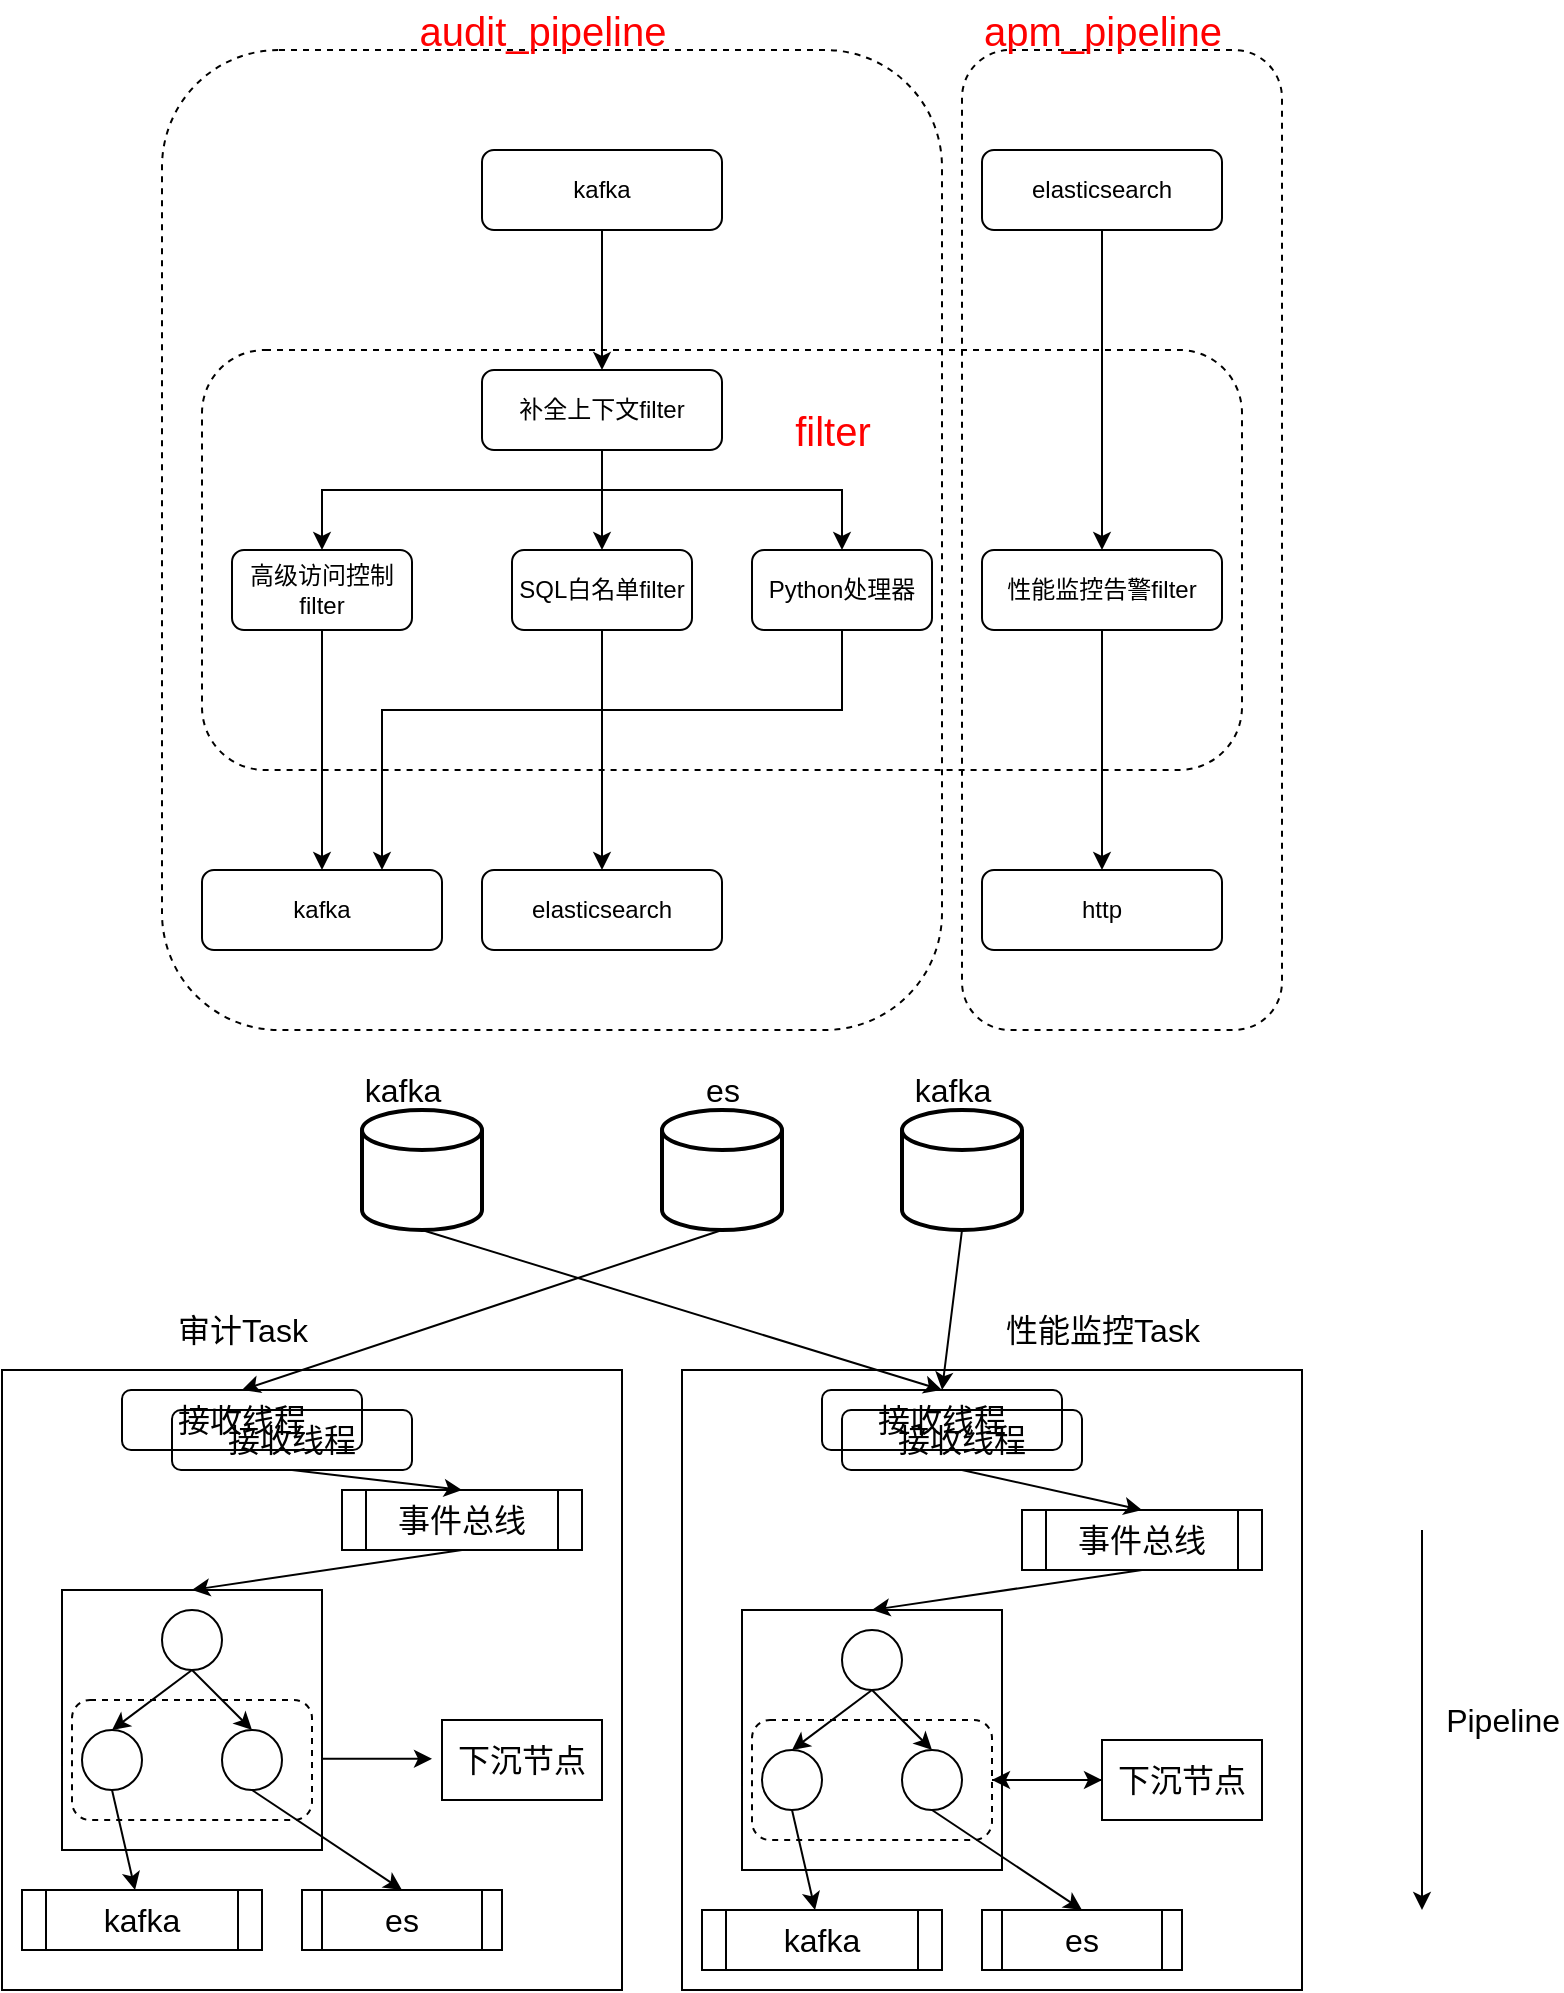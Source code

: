 <mxfile version="16.1.0" type="github">
  <diagram name="Page-1" id="13e1069c-82ec-6db2-03f1-153e76fe0fe0">
    <mxGraphModel dx="1455" dy="945" grid="1" gridSize="10" guides="1" tooltips="1" connect="1" arrows="1" fold="1" page="1" pageScale="1" pageWidth="1100" pageHeight="850" background="none" math="0" shadow="0">
      <root>
        <mxCell id="0" />
        <mxCell id="1" parent="0" />
        <mxCell id="m2gUTErhkoDlFEicvjo1-1" value="kafka" style="rounded=1;whiteSpace=wrap;html=1;" vertex="1" parent="1">
          <mxGeometry x="370" y="160" width="120" height="40" as="geometry" />
        </mxCell>
        <mxCell id="m2gUTErhkoDlFEicvjo1-2" value="补全上下文filter" style="rounded=1;whiteSpace=wrap;html=1;" vertex="1" parent="1">
          <mxGeometry x="370" y="270" width="120" height="40" as="geometry" />
        </mxCell>
        <mxCell id="m2gUTErhkoDlFEicvjo1-3" value="性能监控告警filter" style="rounded=1;whiteSpace=wrap;html=1;" vertex="1" parent="1">
          <mxGeometry x="620" y="360" width="120" height="40" as="geometry" />
        </mxCell>
        <mxCell id="m2gUTErhkoDlFEicvjo1-4" value="SQL白名单filter" style="rounded=1;whiteSpace=wrap;html=1;" vertex="1" parent="1">
          <mxGeometry x="385" y="360" width="90" height="40" as="geometry" />
        </mxCell>
        <mxCell id="m2gUTErhkoDlFEicvjo1-5" value="高级访问控制filter" style="rounded=1;whiteSpace=wrap;html=1;" vertex="1" parent="1">
          <mxGeometry x="245" y="360" width="90" height="40" as="geometry" />
        </mxCell>
        <mxCell id="m2gUTErhkoDlFEicvjo1-6" value="http" style="rounded=1;whiteSpace=wrap;html=1;" vertex="1" parent="1">
          <mxGeometry x="620" y="520" width="120" height="40" as="geometry" />
        </mxCell>
        <mxCell id="m2gUTErhkoDlFEicvjo1-8" value="kafka" style="rounded=1;whiteSpace=wrap;html=1;" vertex="1" parent="1">
          <mxGeometry x="230" y="520" width="120" height="40" as="geometry" />
        </mxCell>
        <mxCell id="m2gUTErhkoDlFEicvjo1-9" value="elasticsearch" style="rounded=1;whiteSpace=wrap;html=1;" vertex="1" parent="1">
          <mxGeometry x="370" y="520" width="120" height="40" as="geometry" />
        </mxCell>
        <mxCell id="m2gUTErhkoDlFEicvjo1-10" value="Python处理器" style="rounded=1;whiteSpace=wrap;html=1;" vertex="1" parent="1">
          <mxGeometry x="505" y="360" width="90" height="40" as="geometry" />
        </mxCell>
        <mxCell id="m2gUTErhkoDlFEicvjo1-12" value="" style="edgeStyle=elbowEdgeStyle;elbow=vertical;endArrow=classic;html=1;rounded=0;exitX=0.5;exitY=1;exitDx=0;exitDy=0;entryX=0.5;entryY=0;entryDx=0;entryDy=0;" edge="1" parent="1" source="m2gUTErhkoDlFEicvjo1-1" target="m2gUTErhkoDlFEicvjo1-2">
          <mxGeometry width="50" height="50" relative="1" as="geometry">
            <mxPoint x="510" y="420" as="sourcePoint" />
            <mxPoint x="560" y="370" as="targetPoint" />
          </mxGeometry>
        </mxCell>
        <mxCell id="m2gUTErhkoDlFEicvjo1-14" value="" style="edgeStyle=elbowEdgeStyle;elbow=vertical;endArrow=classic;html=1;rounded=0;exitX=0.5;exitY=1;exitDx=0;exitDy=0;entryX=0.5;entryY=0;entryDx=0;entryDy=0;" edge="1" parent="1" source="m2gUTErhkoDlFEicvjo1-2" target="m2gUTErhkoDlFEicvjo1-10">
          <mxGeometry width="50" height="50" relative="1" as="geometry">
            <mxPoint x="510" y="420" as="sourcePoint" />
            <mxPoint x="560" y="370" as="targetPoint" />
            <Array as="points">
              <mxPoint x="470" y="330" />
            </Array>
          </mxGeometry>
        </mxCell>
        <mxCell id="m2gUTErhkoDlFEicvjo1-17" value="" style="edgeStyle=elbowEdgeStyle;elbow=vertical;endArrow=classic;html=1;rounded=0;exitX=0.5;exitY=1;exitDx=0;exitDy=0;entryX=0.5;entryY=0;entryDx=0;entryDy=0;" edge="1" parent="1" source="m2gUTErhkoDlFEicvjo1-2" target="m2gUTErhkoDlFEicvjo1-4">
          <mxGeometry width="50" height="50" relative="1" as="geometry">
            <mxPoint x="510" y="420" as="sourcePoint" />
            <mxPoint x="560" y="370" as="targetPoint" />
          </mxGeometry>
        </mxCell>
        <mxCell id="m2gUTErhkoDlFEicvjo1-21" value="" style="edgeStyle=segmentEdgeStyle;endArrow=classic;html=1;rounded=0;entryX=0.5;entryY=0;entryDx=0;entryDy=0;" edge="1" parent="1" target="m2gUTErhkoDlFEicvjo1-5">
          <mxGeometry width="50" height="50" relative="1" as="geometry">
            <mxPoint x="430" y="330" as="sourcePoint" />
            <mxPoint x="430" y="340" as="targetPoint" />
          </mxGeometry>
        </mxCell>
        <mxCell id="m2gUTErhkoDlFEicvjo1-22" value="" style="endArrow=classic;html=1;rounded=0;exitX=0.5;exitY=1;exitDx=0;exitDy=0;entryX=0.5;entryY=0;entryDx=0;entryDy=0;" edge="1" parent="1" source="m2gUTErhkoDlFEicvjo1-5" target="m2gUTErhkoDlFEicvjo1-8">
          <mxGeometry width="50" height="50" relative="1" as="geometry">
            <mxPoint x="510" y="420" as="sourcePoint" />
            <mxPoint x="560" y="370" as="targetPoint" />
          </mxGeometry>
        </mxCell>
        <mxCell id="m2gUTErhkoDlFEicvjo1-23" value="" style="endArrow=classic;html=1;rounded=0;exitX=0.5;exitY=1;exitDx=0;exitDy=0;entryX=0.5;entryY=0;entryDx=0;entryDy=0;" edge="1" parent="1" source="m2gUTErhkoDlFEicvjo1-4" target="m2gUTErhkoDlFEicvjo1-9">
          <mxGeometry width="50" height="50" relative="1" as="geometry">
            <mxPoint x="510" y="420" as="sourcePoint" />
            <mxPoint x="560" y="370" as="targetPoint" />
          </mxGeometry>
        </mxCell>
        <mxCell id="m2gUTErhkoDlFEicvjo1-26" value="" style="endArrow=classic;html=1;rounded=0;exitX=0.5;exitY=1;exitDx=0;exitDy=0;entryX=0.5;entryY=0;entryDx=0;entryDy=0;" edge="1" parent="1" source="m2gUTErhkoDlFEicvjo1-3" target="m2gUTErhkoDlFEicvjo1-6">
          <mxGeometry width="50" height="50" relative="1" as="geometry">
            <mxPoint x="510" y="420" as="sourcePoint" />
            <mxPoint x="560" y="370" as="targetPoint" />
          </mxGeometry>
        </mxCell>
        <mxCell id="m2gUTErhkoDlFEicvjo1-27" value="" style="endArrow=classic;html=1;rounded=0;exitX=0.5;exitY=1;exitDx=0;exitDy=0;entryX=0.75;entryY=0;entryDx=0;entryDy=0;" edge="1" parent="1" source="m2gUTErhkoDlFEicvjo1-10" target="m2gUTErhkoDlFEicvjo1-8">
          <mxGeometry width="50" height="50" relative="1" as="geometry">
            <mxPoint x="510" y="420" as="sourcePoint" />
            <mxPoint x="560" y="370" as="targetPoint" />
            <Array as="points">
              <mxPoint x="550" y="440" />
              <mxPoint x="320" y="440" />
            </Array>
          </mxGeometry>
        </mxCell>
        <mxCell id="m2gUTErhkoDlFEicvjo1-29" value="" style="rounded=1;whiteSpace=wrap;html=1;fillColor=none;dashed=1;" vertex="1" parent="1">
          <mxGeometry x="230" y="260" width="520" height="210" as="geometry" />
        </mxCell>
        <mxCell id="m2gUTErhkoDlFEicvjo1-30" value="elasticsearch" style="rounded=1;whiteSpace=wrap;html=1;" vertex="1" parent="1">
          <mxGeometry x="620" y="160" width="120" height="40" as="geometry" />
        </mxCell>
        <mxCell id="m2gUTErhkoDlFEicvjo1-31" value="" style="endArrow=classic;html=1;rounded=0;exitX=0.5;exitY=1;exitDx=0;exitDy=0;entryX=0.5;entryY=0;entryDx=0;entryDy=0;" edge="1" parent="1" source="m2gUTErhkoDlFEicvjo1-30" target="m2gUTErhkoDlFEicvjo1-3">
          <mxGeometry width="50" height="50" relative="1" as="geometry">
            <mxPoint x="510" y="420" as="sourcePoint" />
            <mxPoint x="560" y="370" as="targetPoint" />
          </mxGeometry>
        </mxCell>
        <mxCell id="m2gUTErhkoDlFEicvjo1-32" value="" style="rounded=1;whiteSpace=wrap;html=1;dashed=1;fillColor=none;" vertex="1" parent="1">
          <mxGeometry x="210" y="110" width="390" height="490" as="geometry" />
        </mxCell>
        <mxCell id="m2gUTErhkoDlFEicvjo1-35" value="" style="rounded=1;whiteSpace=wrap;html=1;dashed=1;fillColor=none;" vertex="1" parent="1">
          <mxGeometry x="610" y="110" width="160" height="490" as="geometry" />
        </mxCell>
        <mxCell id="m2gUTErhkoDlFEicvjo1-36" value="apm_pipeline" style="text;html=1;align=center;verticalAlign=middle;resizable=0;points=[];autosize=1;strokeColor=none;fillColor=none;fontSize=20;fontColor=#FF0000;" vertex="1" parent="1">
          <mxGeometry x="615" y="85" width="130" height="30" as="geometry" />
        </mxCell>
        <mxCell id="m2gUTErhkoDlFEicvjo1-37" value="audit_pipeline" style="text;html=1;align=center;verticalAlign=middle;resizable=0;points=[];autosize=1;strokeColor=none;fillColor=none;fontSize=20;fontColor=#FF0000;" vertex="1" parent="1">
          <mxGeometry x="330" y="85" width="140" height="30" as="geometry" />
        </mxCell>
        <mxCell id="m2gUTErhkoDlFEicvjo1-38" value="&lt;font style=&quot;font-size: 20px&quot;&gt;filter&lt;/font&gt;" style="text;html=1;align=center;verticalAlign=middle;resizable=0;points=[];autosize=1;strokeColor=none;fillColor=none;fontColor=#FF0000;" vertex="1" parent="1">
          <mxGeometry x="520" y="290" width="50" height="20" as="geometry" />
        </mxCell>
        <mxCell id="m2gUTErhkoDlFEicvjo1-45" value="" style="strokeWidth=2;html=1;shape=mxgraph.flowchart.database;whiteSpace=wrap;fontSize=20;fontColor=#000000;fillColor=none;" vertex="1" parent="1">
          <mxGeometry x="310" y="640" width="60" height="60" as="geometry" />
        </mxCell>
        <mxCell id="m2gUTErhkoDlFEicvjo1-46" value="" style="strokeWidth=2;html=1;shape=mxgraph.flowchart.database;whiteSpace=wrap;fontSize=20;fontColor=#000000;fillColor=none;" vertex="1" parent="1">
          <mxGeometry x="460" y="640" width="60" height="60" as="geometry" />
        </mxCell>
        <mxCell id="m2gUTErhkoDlFEicvjo1-47" value="" style="strokeWidth=2;html=1;shape=mxgraph.flowchart.database;whiteSpace=wrap;fontSize=20;fontColor=#000000;fillColor=none;" vertex="1" parent="1">
          <mxGeometry x="580" y="640" width="60" height="60" as="geometry" />
        </mxCell>
        <mxCell id="m2gUTErhkoDlFEicvjo1-48" value="" style="endArrow=classic;html=1;rounded=0;fontSize=20;fontColor=#000000;exitX=0.5;exitY=1;exitDx=0;exitDy=0;exitPerimeter=0;entryX=0.5;entryY=0;entryDx=0;entryDy=0;" edge="1" parent="1" source="m2gUTErhkoDlFEicvjo1-45" target="m2gUTErhkoDlFEicvjo1-95">
          <mxGeometry width="50" height="50" relative="1" as="geometry">
            <mxPoint x="500" y="500" as="sourcePoint" />
            <mxPoint x="600" y="770" as="targetPoint" />
          </mxGeometry>
        </mxCell>
        <mxCell id="m2gUTErhkoDlFEicvjo1-50" value="" style="endArrow=classic;html=1;rounded=0;fontSize=20;fontColor=#000000;exitX=0.5;exitY=1;exitDx=0;exitDy=0;exitPerimeter=0;entryX=0.5;entryY=0;entryDx=0;entryDy=0;" edge="1" parent="1" source="m2gUTErhkoDlFEicvjo1-46" target="m2gUTErhkoDlFEicvjo1-94">
          <mxGeometry width="50" height="50" relative="1" as="geometry">
            <mxPoint x="350" y="710" as="sourcePoint" />
            <mxPoint x="340" y="760" as="targetPoint" />
          </mxGeometry>
        </mxCell>
        <mxCell id="m2gUTErhkoDlFEicvjo1-51" value="" style="endArrow=classic;html=1;rounded=0;fontSize=20;fontColor=#000000;exitX=0.5;exitY=1;exitDx=0;exitDy=0;exitPerimeter=0;entryX=0.5;entryY=0;entryDx=0;entryDy=0;" edge="1" parent="1" source="m2gUTErhkoDlFEicvjo1-47" target="m2gUTErhkoDlFEicvjo1-95">
          <mxGeometry width="50" height="50" relative="1" as="geometry">
            <mxPoint x="500" y="570" as="sourcePoint" />
            <mxPoint x="600" y="770" as="targetPoint" />
            <Array as="points" />
          </mxGeometry>
        </mxCell>
        <mxCell id="m2gUTErhkoDlFEicvjo1-52" value="" style="whiteSpace=wrap;html=1;aspect=fixed;fontSize=20;fontColor=#000000;fillColor=none;" vertex="1" parent="1">
          <mxGeometry x="130" y="770" width="310" height="310" as="geometry" />
        </mxCell>
        <mxCell id="m2gUTErhkoDlFEicvjo1-54" value="接收线程" style="rounded=1;whiteSpace=wrap;html=1;fontSize=16;fontColor=#000000;fillColor=default;" vertex="1" parent="1">
          <mxGeometry x="215" y="790" width="120" height="30" as="geometry" />
        </mxCell>
        <mxCell id="m2gUTErhkoDlFEicvjo1-57" value="" style="whiteSpace=wrap;html=1;aspect=fixed;fontSize=16;fontColor=#000000;fillColor=default;" vertex="1" parent="1">
          <mxGeometry x="160" y="880" width="130" height="130" as="geometry" />
        </mxCell>
        <mxCell id="m2gUTErhkoDlFEicvjo1-58" value="" style="ellipse;whiteSpace=wrap;html=1;aspect=fixed;fontSize=16;fontColor=#000000;fillColor=default;" vertex="1" parent="1">
          <mxGeometry x="210" y="890" width="30" height="30" as="geometry" />
        </mxCell>
        <mxCell id="m2gUTErhkoDlFEicvjo1-59" value="" style="ellipse;whiteSpace=wrap;html=1;aspect=fixed;fontSize=16;fontColor=#000000;fillColor=default;" vertex="1" parent="1">
          <mxGeometry x="240" y="950" width="30" height="30" as="geometry" />
        </mxCell>
        <mxCell id="m2gUTErhkoDlFEicvjo1-60" value="" style="ellipse;whiteSpace=wrap;html=1;aspect=fixed;fontSize=16;fontColor=#000000;fillColor=default;" vertex="1" parent="1">
          <mxGeometry x="170" y="950" width="30" height="30" as="geometry" />
        </mxCell>
        <mxCell id="m2gUTErhkoDlFEicvjo1-62" value="事件总线" style="shape=process;whiteSpace=wrap;html=1;backgroundOutline=1;fontSize=16;fontColor=#000000;fillColor=default;" vertex="1" parent="1">
          <mxGeometry x="300" y="830" width="120" height="30" as="geometry" />
        </mxCell>
        <mxCell id="m2gUTErhkoDlFEicvjo1-63" value="es" style="shape=process;whiteSpace=wrap;html=1;backgroundOutline=1;fontSize=16;fontColor=#000000;fillColor=default;" vertex="1" parent="1">
          <mxGeometry x="280" y="1030" width="100" height="30" as="geometry" />
        </mxCell>
        <mxCell id="m2gUTErhkoDlFEicvjo1-64" value="" style="endArrow=classic;html=1;rounded=0;fontSize=16;fontColor=#000000;exitX=0.5;exitY=1;exitDx=0;exitDy=0;entryX=0.5;entryY=0;entryDx=0;entryDy=0;" edge="1" parent="1" source="m2gUTErhkoDlFEicvjo1-54" target="m2gUTErhkoDlFEicvjo1-62">
          <mxGeometry width="50" height="50" relative="1" as="geometry">
            <mxPoint x="480" y="830" as="sourcePoint" />
            <mxPoint x="530" y="780" as="targetPoint" />
          </mxGeometry>
        </mxCell>
        <mxCell id="m2gUTErhkoDlFEicvjo1-65" value="" style="endArrow=classic;html=1;rounded=0;fontSize=16;fontColor=#000000;exitX=0.5;exitY=1;exitDx=0;exitDy=0;entryX=0.5;entryY=0;entryDx=0;entryDy=0;" edge="1" parent="1" source="m2gUTErhkoDlFEicvjo1-62" target="m2gUTErhkoDlFEicvjo1-57">
          <mxGeometry width="50" height="50" relative="1" as="geometry">
            <mxPoint x="480" y="830" as="sourcePoint" />
            <mxPoint x="530" y="780" as="targetPoint" />
          </mxGeometry>
        </mxCell>
        <mxCell id="m2gUTErhkoDlFEicvjo1-66" value="kafka" style="shape=process;whiteSpace=wrap;html=1;backgroundOutline=1;fontSize=16;fontColor=#000000;fillColor=default;" vertex="1" parent="1">
          <mxGeometry x="140" y="1030" width="120" height="30" as="geometry" />
        </mxCell>
        <mxCell id="m2gUTErhkoDlFEicvjo1-67" value="" style="endArrow=classic;html=1;rounded=0;fontSize=16;fontColor=#000000;exitX=0.5;exitY=1;exitDx=0;exitDy=0;" edge="1" parent="1" source="m2gUTErhkoDlFEicvjo1-60" target="m2gUTErhkoDlFEicvjo1-66">
          <mxGeometry width="50" height="50" relative="1" as="geometry">
            <mxPoint x="480" y="830" as="sourcePoint" />
            <mxPoint x="530" y="780" as="targetPoint" />
          </mxGeometry>
        </mxCell>
        <mxCell id="m2gUTErhkoDlFEicvjo1-68" value="" style="endArrow=classic;html=1;rounded=0;fontSize=16;fontColor=#000000;exitX=0.5;exitY=1;exitDx=0;exitDy=0;entryX=0.5;entryY=0;entryDx=0;entryDy=0;" edge="1" parent="1" source="m2gUTErhkoDlFEicvjo1-59" target="m2gUTErhkoDlFEicvjo1-63">
          <mxGeometry width="50" height="50" relative="1" as="geometry">
            <mxPoint x="480" y="830" as="sourcePoint" />
            <mxPoint x="530" y="780" as="targetPoint" />
          </mxGeometry>
        </mxCell>
        <mxCell id="m2gUTErhkoDlFEicvjo1-70" value="" style="endArrow=classic;html=1;rounded=0;fontSize=16;fontColor=#000000;exitX=0.5;exitY=1;exitDx=0;exitDy=0;entryX=0.5;entryY=0;entryDx=0;entryDy=0;" edge="1" parent="1" source="m2gUTErhkoDlFEicvjo1-58" target="m2gUTErhkoDlFEicvjo1-60">
          <mxGeometry width="50" height="50" relative="1" as="geometry">
            <mxPoint x="480" y="880" as="sourcePoint" />
            <mxPoint x="530" y="830" as="targetPoint" />
          </mxGeometry>
        </mxCell>
        <mxCell id="m2gUTErhkoDlFEicvjo1-71" value="" style="endArrow=classic;html=1;rounded=0;fontSize=16;fontColor=#000000;exitX=0.5;exitY=1;exitDx=0;exitDy=0;entryX=0.5;entryY=0;entryDx=0;entryDy=0;" edge="1" parent="1" source="m2gUTErhkoDlFEicvjo1-58" target="m2gUTErhkoDlFEicvjo1-59">
          <mxGeometry width="50" height="50" relative="1" as="geometry">
            <mxPoint x="480" y="880" as="sourcePoint" />
            <mxPoint x="530" y="830" as="targetPoint" />
          </mxGeometry>
        </mxCell>
        <mxCell id="m2gUTErhkoDlFEicvjo1-74" value="" style="whiteSpace=wrap;html=1;aspect=fixed;fontSize=20;fontColor=#000000;fillColor=none;" vertex="1" parent="1">
          <mxGeometry x="470" y="770" width="310" height="310" as="geometry" />
        </mxCell>
        <mxCell id="m2gUTErhkoDlFEicvjo1-75" value="接收线程" style="rounded=1;whiteSpace=wrap;html=1;fontSize=16;fontColor=#000000;fillColor=default;" vertex="1" parent="1">
          <mxGeometry x="550" y="790" width="120" height="30" as="geometry" />
        </mxCell>
        <mxCell id="m2gUTErhkoDlFEicvjo1-76" value="" style="whiteSpace=wrap;html=1;aspect=fixed;fontSize=16;fontColor=#000000;fillColor=default;" vertex="1" parent="1">
          <mxGeometry x="500" y="890" width="130" height="130" as="geometry" />
        </mxCell>
        <mxCell id="m2gUTErhkoDlFEicvjo1-77" value="" style="ellipse;whiteSpace=wrap;html=1;aspect=fixed;fontSize=16;fontColor=#000000;fillColor=default;" vertex="1" parent="1">
          <mxGeometry x="550" y="900" width="30" height="30" as="geometry" />
        </mxCell>
        <mxCell id="m2gUTErhkoDlFEicvjo1-78" value="" style="ellipse;whiteSpace=wrap;html=1;aspect=fixed;fontSize=16;fontColor=#000000;fillColor=default;" vertex="1" parent="1">
          <mxGeometry x="580" y="960" width="30" height="30" as="geometry" />
        </mxCell>
        <mxCell id="m2gUTErhkoDlFEicvjo1-79" value="" style="ellipse;whiteSpace=wrap;html=1;aspect=fixed;fontSize=16;fontColor=#000000;fillColor=default;" vertex="1" parent="1">
          <mxGeometry x="510" y="960" width="30" height="30" as="geometry" />
        </mxCell>
        <mxCell id="m2gUTErhkoDlFEicvjo1-80" value="事件总线" style="shape=process;whiteSpace=wrap;html=1;backgroundOutline=1;fontSize=16;fontColor=#000000;fillColor=default;" vertex="1" parent="1">
          <mxGeometry x="640" y="840" width="120" height="30" as="geometry" />
        </mxCell>
        <mxCell id="m2gUTErhkoDlFEicvjo1-81" value="es" style="shape=process;whiteSpace=wrap;html=1;backgroundOutline=1;fontSize=16;fontColor=#000000;fillColor=default;" vertex="1" parent="1">
          <mxGeometry x="620" y="1040" width="100" height="30" as="geometry" />
        </mxCell>
        <mxCell id="m2gUTErhkoDlFEicvjo1-82" value="" style="endArrow=classic;html=1;rounded=0;fontSize=16;fontColor=#000000;exitX=0.5;exitY=1;exitDx=0;exitDy=0;entryX=0.5;entryY=0;entryDx=0;entryDy=0;" edge="1" parent="1" source="m2gUTErhkoDlFEicvjo1-75" target="m2gUTErhkoDlFEicvjo1-80">
          <mxGeometry width="50" height="50" relative="1" as="geometry">
            <mxPoint x="820" y="840" as="sourcePoint" />
            <mxPoint x="870" y="790" as="targetPoint" />
          </mxGeometry>
        </mxCell>
        <mxCell id="m2gUTErhkoDlFEicvjo1-83" value="" style="endArrow=classic;html=1;rounded=0;fontSize=16;fontColor=#000000;exitX=0.5;exitY=1;exitDx=0;exitDy=0;entryX=0.5;entryY=0;entryDx=0;entryDy=0;" edge="1" parent="1" source="m2gUTErhkoDlFEicvjo1-80" target="m2gUTErhkoDlFEicvjo1-76">
          <mxGeometry width="50" height="50" relative="1" as="geometry">
            <mxPoint x="820" y="840" as="sourcePoint" />
            <mxPoint x="870" y="790" as="targetPoint" />
          </mxGeometry>
        </mxCell>
        <mxCell id="m2gUTErhkoDlFEicvjo1-84" value="kafka" style="shape=process;whiteSpace=wrap;html=1;backgroundOutline=1;fontSize=16;fontColor=#000000;fillColor=default;" vertex="1" parent="1">
          <mxGeometry x="480" y="1040" width="120" height="30" as="geometry" />
        </mxCell>
        <mxCell id="m2gUTErhkoDlFEicvjo1-85" value="" style="endArrow=classic;html=1;rounded=0;fontSize=16;fontColor=#000000;exitX=0.5;exitY=1;exitDx=0;exitDy=0;" edge="1" parent="1" source="m2gUTErhkoDlFEicvjo1-79" target="m2gUTErhkoDlFEicvjo1-84">
          <mxGeometry width="50" height="50" relative="1" as="geometry">
            <mxPoint x="820" y="840" as="sourcePoint" />
            <mxPoint x="870" y="790" as="targetPoint" />
          </mxGeometry>
        </mxCell>
        <mxCell id="m2gUTErhkoDlFEicvjo1-86" value="" style="endArrow=classic;html=1;rounded=0;fontSize=16;fontColor=#000000;exitX=0.5;exitY=1;exitDx=0;exitDy=0;entryX=0.5;entryY=0;entryDx=0;entryDy=0;" edge="1" parent="1" source="m2gUTErhkoDlFEicvjo1-78" target="m2gUTErhkoDlFEicvjo1-81">
          <mxGeometry width="50" height="50" relative="1" as="geometry">
            <mxPoint x="820" y="840" as="sourcePoint" />
            <mxPoint x="870" y="790" as="targetPoint" />
          </mxGeometry>
        </mxCell>
        <mxCell id="m2gUTErhkoDlFEicvjo1-87" value="" style="endArrow=classic;html=1;rounded=0;fontSize=16;fontColor=#000000;exitX=0.5;exitY=1;exitDx=0;exitDy=0;entryX=0.5;entryY=0;entryDx=0;entryDy=0;" edge="1" parent="1" source="m2gUTErhkoDlFEicvjo1-77" target="m2gUTErhkoDlFEicvjo1-79">
          <mxGeometry width="50" height="50" relative="1" as="geometry">
            <mxPoint x="820" y="890" as="sourcePoint" />
            <mxPoint x="870" y="840" as="targetPoint" />
          </mxGeometry>
        </mxCell>
        <mxCell id="m2gUTErhkoDlFEicvjo1-88" value="" style="endArrow=classic;html=1;rounded=0;fontSize=16;fontColor=#000000;exitX=0.5;exitY=1;exitDx=0;exitDy=0;entryX=0.5;entryY=0;entryDx=0;entryDy=0;" edge="1" parent="1" source="m2gUTErhkoDlFEicvjo1-77" target="m2gUTErhkoDlFEicvjo1-78">
          <mxGeometry width="50" height="50" relative="1" as="geometry">
            <mxPoint x="820" y="890" as="sourcePoint" />
            <mxPoint x="870" y="840" as="targetPoint" />
          </mxGeometry>
        </mxCell>
        <mxCell id="m2gUTErhkoDlFEicvjo1-89" value="kafka" style="text;html=1;align=center;verticalAlign=middle;resizable=0;points=[];autosize=1;strokeColor=none;fillColor=none;fontSize=16;fontColor=#000000;" vertex="1" parent="1">
          <mxGeometry x="305" y="620" width="50" height="20" as="geometry" />
        </mxCell>
        <mxCell id="m2gUTErhkoDlFEicvjo1-90" value="kafka" style="text;html=1;align=center;verticalAlign=middle;resizable=0;points=[];autosize=1;strokeColor=none;fillColor=none;fontSize=16;fontColor=#000000;" vertex="1" parent="1">
          <mxGeometry x="580" y="620" width="50" height="20" as="geometry" />
        </mxCell>
        <mxCell id="m2gUTErhkoDlFEicvjo1-91" value="es" style="text;html=1;align=center;verticalAlign=middle;resizable=0;points=[];autosize=1;strokeColor=none;fillColor=none;fontSize=16;fontColor=#000000;" vertex="1" parent="1">
          <mxGeometry x="475" y="620" width="30" height="20" as="geometry" />
        </mxCell>
        <mxCell id="m2gUTErhkoDlFEicvjo1-92" value="审计Task" style="text;html=1;align=center;verticalAlign=middle;resizable=0;points=[];autosize=1;strokeColor=none;fillColor=none;fontSize=16;fontColor=#000000;" vertex="1" parent="1">
          <mxGeometry x="210" y="740" width="80" height="20" as="geometry" />
        </mxCell>
        <mxCell id="m2gUTErhkoDlFEicvjo1-93" value="性能监控Task" style="text;html=1;align=center;verticalAlign=middle;resizable=0;points=[];autosize=1;strokeColor=none;fillColor=none;fontSize=16;fontColor=#000000;" vertex="1" parent="1">
          <mxGeometry x="625" y="740" width="110" height="20" as="geometry" />
        </mxCell>
        <mxCell id="m2gUTErhkoDlFEicvjo1-94" value="接收线程" style="rounded=1;whiteSpace=wrap;html=1;fontSize=16;fontColor=#000000;fillColor=none;" vertex="1" parent="1">
          <mxGeometry x="190" y="780" width="120" height="30" as="geometry" />
        </mxCell>
        <mxCell id="m2gUTErhkoDlFEicvjo1-95" value="接收线程" style="rounded=1;whiteSpace=wrap;html=1;fontSize=16;fontColor=#000000;fillColor=none;" vertex="1" parent="1">
          <mxGeometry x="540" y="780" width="120" height="30" as="geometry" />
        </mxCell>
        <mxCell id="m2gUTErhkoDlFEicvjo1-96" value="" style="rounded=1;whiteSpace=wrap;html=1;fontSize=16;fontColor=#000000;fillColor=none;dashed=1;" vertex="1" parent="1">
          <mxGeometry x="165" y="935" width="120" height="60" as="geometry" />
        </mxCell>
        <mxCell id="m2gUTErhkoDlFEicvjo1-97" value="" style="rounded=1;whiteSpace=wrap;html=1;fontSize=16;fontColor=#000000;fillColor=none;dashed=1;" vertex="1" parent="1">
          <mxGeometry x="505" y="945" width="120" height="60" as="geometry" />
        </mxCell>
        <mxCell id="m2gUTErhkoDlFEicvjo1-98" value="" style="endArrow=classic;html=1;rounded=0;fontSize=16;fontColor=#000000;exitX=1;exitY=0.5;exitDx=0;exitDy=0;entryX=0;entryY=0.5;entryDx=0;entryDy=0;" edge="1" parent="1" source="m2gUTErhkoDlFEicvjo1-97" target="m2gUTErhkoDlFEicvjo1-99">
          <mxGeometry width="50" height="50" relative="1" as="geometry">
            <mxPoint x="530" y="890" as="sourcePoint" />
            <mxPoint x="580" y="840" as="targetPoint" />
          </mxGeometry>
        </mxCell>
        <mxCell id="m2gUTErhkoDlFEicvjo1-103" value="" style="edgeStyle=orthogonalEdgeStyle;rounded=0;orthogonalLoop=1;jettySize=auto;html=1;fontSize=16;fontColor=#000000;" edge="1" parent="1" source="m2gUTErhkoDlFEicvjo1-99" target="m2gUTErhkoDlFEicvjo1-97">
          <mxGeometry relative="1" as="geometry" />
        </mxCell>
        <mxCell id="m2gUTErhkoDlFEicvjo1-99" value="下沉节点" style="rounded=0;whiteSpace=wrap;html=1;fontSize=16;fontColor=#000000;fillColor=default;" vertex="1" parent="1">
          <mxGeometry x="680" y="955" width="80" height="40" as="geometry" />
        </mxCell>
        <mxCell id="m2gUTErhkoDlFEicvjo1-100" value="下沉节点" style="rounded=0;whiteSpace=wrap;html=1;fontSize=16;fontColor=#000000;fillColor=default;" vertex="1" parent="1">
          <mxGeometry x="350" y="945" width="80" height="40" as="geometry" />
        </mxCell>
        <mxCell id="m2gUTErhkoDlFEicvjo1-101" value="" style="endArrow=classic;html=1;rounded=0;fontSize=16;fontColor=#000000;exitX=1;exitY=0.5;exitDx=0;exitDy=0;entryX=0;entryY=0.5;entryDx=0;entryDy=0;" edge="1" parent="1">
          <mxGeometry width="50" height="50" relative="1" as="geometry">
            <mxPoint x="290" y="964.41" as="sourcePoint" />
            <mxPoint x="345" y="964.41" as="targetPoint" />
          </mxGeometry>
        </mxCell>
        <mxCell id="m2gUTErhkoDlFEicvjo1-104" value="" style="endArrow=classic;html=1;rounded=0;fontSize=16;fontColor=#000000;" edge="1" parent="1">
          <mxGeometry width="50" height="50" relative="1" as="geometry">
            <mxPoint x="840" y="850" as="sourcePoint" />
            <mxPoint x="840" y="1040" as="targetPoint" />
          </mxGeometry>
        </mxCell>
        <mxCell id="m2gUTErhkoDlFEicvjo1-105" value="Pipeline" style="text;html=1;align=right;verticalAlign=middle;resizable=0;points=[];autosize=1;strokeColor=none;fillColor=none;fontSize=16;fontColor=#000000;" vertex="1" parent="1">
          <mxGeometry x="840" y="935" width="70" height="20" as="geometry" />
        </mxCell>
      </root>
    </mxGraphModel>
  </diagram>
</mxfile>
